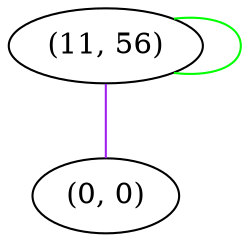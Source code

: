 graph "" {
"(11, 56)";
"(0, 0)";
"(11, 56)" -- "(11, 56)"  [color=green, key=0, weight=2];
"(11, 56)" -- "(0, 0)"  [color=purple, key=0, weight=4];
}
